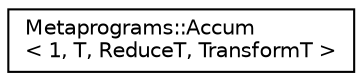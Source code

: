 digraph "Graphical Class Hierarchy"
{
  edge [fontname="Helvetica",fontsize="10",labelfontname="Helvetica",labelfontsize="10"];
  node [fontname="Helvetica",fontsize="10",shape=record];
  rankdir="LR";
  Node0 [label="Metaprograms::Accum\l\< 1, T, ReduceT, TransformT \>",height=0.2,width=0.4,color="black", fillcolor="white", style="filled",URL="$structMetaprograms_1_1Accum_3_011_00_01T_00_01ReduceT_00_01TransformT_01_4.html"];
}
